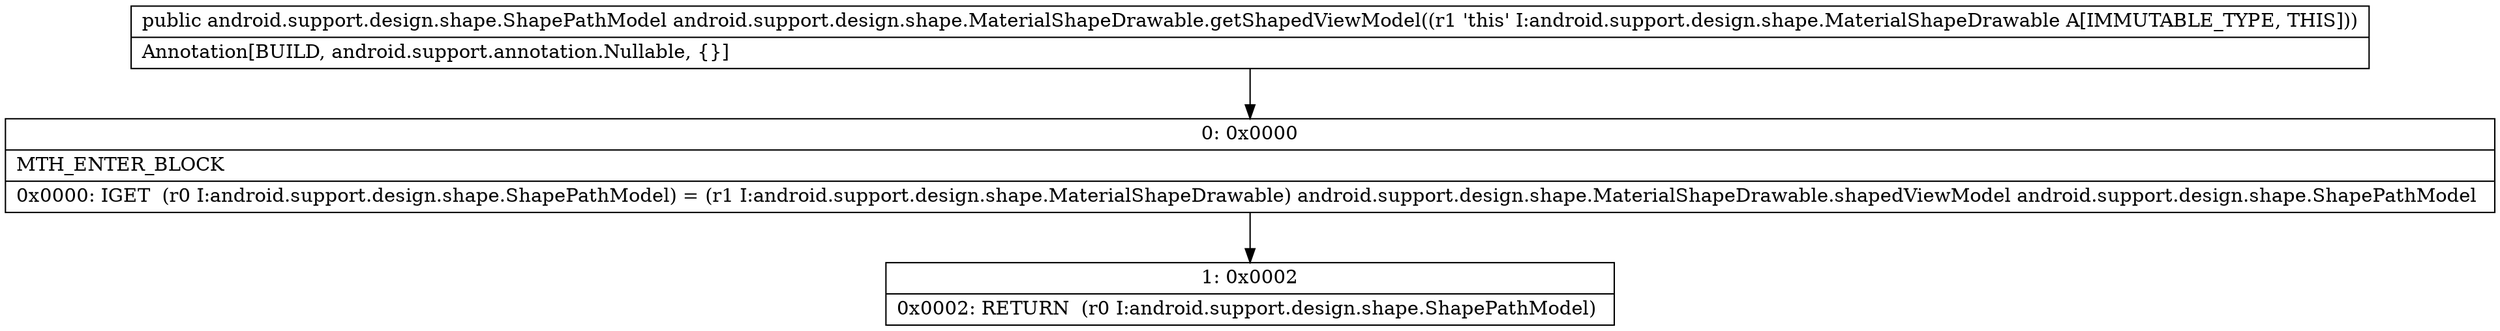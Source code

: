 digraph "CFG forandroid.support.design.shape.MaterialShapeDrawable.getShapedViewModel()Landroid\/support\/design\/shape\/ShapePathModel;" {
Node_0 [shape=record,label="{0\:\ 0x0000|MTH_ENTER_BLOCK\l|0x0000: IGET  (r0 I:android.support.design.shape.ShapePathModel) = (r1 I:android.support.design.shape.MaterialShapeDrawable) android.support.design.shape.MaterialShapeDrawable.shapedViewModel android.support.design.shape.ShapePathModel \l}"];
Node_1 [shape=record,label="{1\:\ 0x0002|0x0002: RETURN  (r0 I:android.support.design.shape.ShapePathModel) \l}"];
MethodNode[shape=record,label="{public android.support.design.shape.ShapePathModel android.support.design.shape.MaterialShapeDrawable.getShapedViewModel((r1 'this' I:android.support.design.shape.MaterialShapeDrawable A[IMMUTABLE_TYPE, THIS]))  | Annotation[BUILD, android.support.annotation.Nullable, \{\}]\l}"];
MethodNode -> Node_0;
Node_0 -> Node_1;
}

